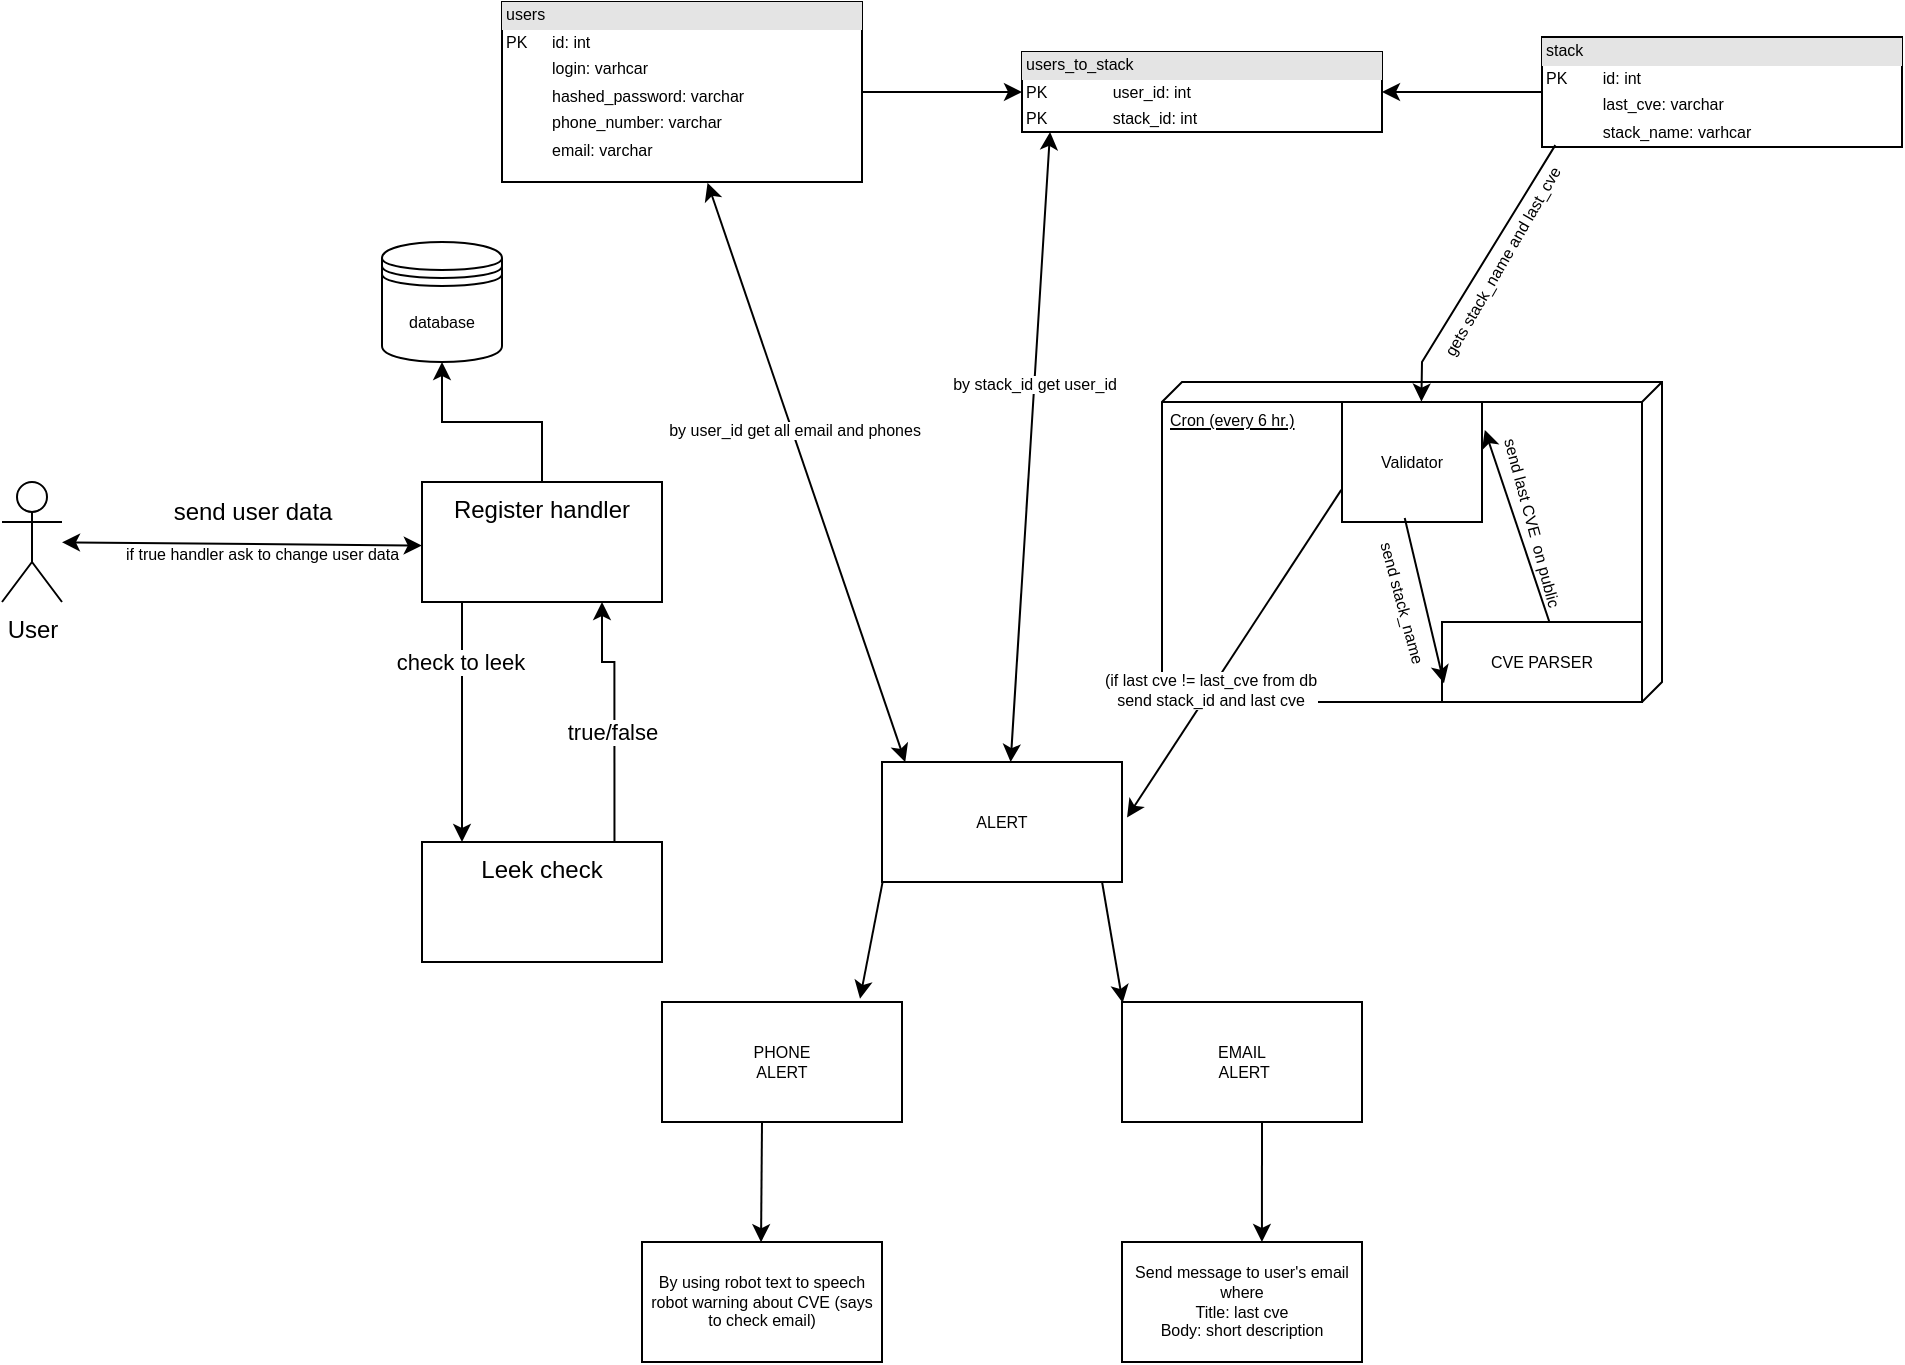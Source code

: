<mxfile version="20.4.0" type="device"><diagram name="Page-1" id="5f0bae14-7c28-e335-631c-24af17079c00"><mxGraphModel dx="1422" dy="772" grid="1" gridSize="10" guides="0" tooltips="1" connect="0" arrows="0" fold="1" page="1" pageScale="1" pageWidth="1100" pageHeight="850" background="none" math="0" shadow="0"><root><mxCell id="0"/><mxCell id="1" parent="0"/><mxCell id="bgq8rWoxs9BY9xjZVP8j-1" value="User" style="shape=umlActor;verticalLabelPosition=bottom;verticalAlign=top;html=1;outlineConnect=0;" vertex="1" parent="1"><mxGeometry x="60" y="300" width="30" height="60" as="geometry"/></mxCell><mxCell id="bgq8rWoxs9BY9xjZVP8j-9" value="" style="edgeStyle=orthogonalEdgeStyle;rounded=0;orthogonalLoop=1;jettySize=auto;html=1;exitX=0;exitY=1;exitDx=0;exitDy=0;" edge="1" parent="1" source="bgq8rWoxs9BY9xjZVP8j-6" target="bgq8rWoxs9BY9xjZVP8j-8"><mxGeometry relative="1" as="geometry"><Array as="points"><mxPoint x="290" y="360"/></Array></mxGeometry></mxCell><mxCell id="bgq8rWoxs9BY9xjZVP8j-12" value="check to leek" style="edgeLabel;html=1;align=center;verticalAlign=middle;resizable=0;points=[];" vertex="1" connectable="0" parent="bgq8rWoxs9BY9xjZVP8j-9"><mxGeometry x="-0.285" y="-1" relative="1" as="geometry"><mxPoint as="offset"/></mxGeometry></mxCell><mxCell id="bgq8rWoxs9BY9xjZVP8j-53" value="" style="edgeStyle=orthogonalEdgeStyle;rounded=0;orthogonalLoop=1;jettySize=auto;html=1;fontSize=8;" edge="1" parent="1" source="bgq8rWoxs9BY9xjZVP8j-6" target="bgq8rWoxs9BY9xjZVP8j-52"><mxGeometry relative="1" as="geometry"/></mxCell><mxCell id="bgq8rWoxs9BY9xjZVP8j-6" value="Register handler" style="whiteSpace=wrap;html=1;verticalAlign=top;" vertex="1" parent="1"><mxGeometry x="270" y="300" width="120" height="60" as="geometry"/></mxCell><mxCell id="bgq8rWoxs9BY9xjZVP8j-13" value="" style="edgeStyle=orthogonalEdgeStyle;rounded=0;orthogonalLoop=1;jettySize=auto;html=1;exitX=0.802;exitY=0.017;exitDx=0;exitDy=0;exitPerimeter=0;entryX=0.75;entryY=1;entryDx=0;entryDy=0;" edge="1" parent="1" source="bgq8rWoxs9BY9xjZVP8j-8" target="bgq8rWoxs9BY9xjZVP8j-6"><mxGeometry relative="1" as="geometry"><Array as="points"><mxPoint x="366" y="390"/><mxPoint x="360" y="390"/></Array></mxGeometry></mxCell><mxCell id="bgq8rWoxs9BY9xjZVP8j-14" value="true/false" style="edgeLabel;html=1;align=center;verticalAlign=middle;resizable=0;points=[];" vertex="1" connectable="0" parent="bgq8rWoxs9BY9xjZVP8j-13"><mxGeometry x="-0.111" y="1" relative="1" as="geometry"><mxPoint as="offset"/></mxGeometry></mxCell><mxCell id="bgq8rWoxs9BY9xjZVP8j-8" value="Leek check" style="whiteSpace=wrap;html=1;verticalAlign=top;" vertex="1" parent="1"><mxGeometry x="270" y="480" width="120" height="60" as="geometry"/></mxCell><mxCell id="bgq8rWoxs9BY9xjZVP8j-16" value="send user data" style="text;html=1;align=center;verticalAlign=middle;resizable=0;points=[];autosize=1;strokeColor=none;fillColor=none;" vertex="1" parent="1"><mxGeometry x="130" y="300" width="110" height="30" as="geometry"/></mxCell><mxCell id="bgq8rWoxs9BY9xjZVP8j-17" value="&lt;font style=&quot;font-size: 8px;&quot;&gt;if true handler ask to change user data&lt;/font&gt;" style="text;html=1;align=left;verticalAlign=middle;resizable=0;points=[];autosize=1;strokeColor=none;fillColor=none;" vertex="1" parent="1"><mxGeometry x="120" y="320" width="150" height="30" as="geometry"/></mxCell><mxCell id="bgq8rWoxs9BY9xjZVP8j-48" value="" style="edgeStyle=orthogonalEdgeStyle;rounded=0;orthogonalLoop=1;jettySize=auto;html=1;fontSize=8;" edge="1" parent="1" source="bgq8rWoxs9BY9xjZVP8j-45" target="bgq8rWoxs9BY9xjZVP8j-47"><mxGeometry relative="1" as="geometry"/></mxCell><mxCell id="bgq8rWoxs9BY9xjZVP8j-45" value="&lt;div style=&quot;box-sizing:border-box;width:100%;background:#e4e4e4;padding:2px;&quot;&gt;users&lt;br&gt;&lt;/div&gt;&lt;table style=&quot;width:100%;font-size:1em;&quot; cellspacing=&quot;0&quot; cellpadding=&quot;2&quot;&gt;&lt;tbody&gt;&lt;tr&gt;&lt;td&gt;PK&lt;/td&gt;&lt;td&gt;id: int&lt;br&gt;&lt;/td&gt;&lt;/tr&gt;&lt;tr&gt;&lt;td&gt;&lt;br&gt;&lt;/td&gt;&lt;td&gt;login: varhcar&lt;br&gt;&lt;/td&gt;&lt;/tr&gt;&lt;tr&gt;&lt;td&gt;&lt;br&gt;&lt;/td&gt;&lt;td&gt;hashed_password: varchar&lt;br&gt;&lt;/td&gt;&lt;/tr&gt;&lt;tr&gt;&lt;td&gt;&lt;br&gt;&lt;/td&gt;&lt;td&gt;phone_number: varchar&lt;br&gt;&lt;/td&gt;&lt;/tr&gt;&lt;tr&gt;&lt;td&gt;&lt;br&gt;&lt;/td&gt;&lt;td&gt;email: varchar&lt;br&gt;&lt;/td&gt;&lt;/tr&gt;&lt;tr&gt;&lt;td&gt;&lt;br&gt;&lt;/td&gt;&lt;td&gt;&lt;br&gt;&lt;/td&gt;&lt;/tr&gt;&lt;tr&gt;&lt;td&gt;&lt;br&gt;&lt;/td&gt;&lt;td&gt;&lt;br&gt;&lt;/td&gt;&lt;/tr&gt;&lt;tr&gt;&lt;td&gt;&lt;br&gt;&lt;/td&gt;&lt;td&gt;&lt;br&gt;&lt;/td&gt;&lt;/tr&gt;&lt;/tbody&gt;&lt;/table&gt;" style="verticalAlign=bottom;align=left;overflow=fill;html=1;fontSize=8;" vertex="1" parent="1"><mxGeometry x="310" y="60" width="180" height="90" as="geometry"/></mxCell><mxCell id="bgq8rWoxs9BY9xjZVP8j-47" value="&lt;div style=&quot;box-sizing:border-box;width:100%;background:#e4e4e4;padding:2px;&quot;&gt;users_to_stack&lt;br&gt;&lt;/div&gt;&lt;table style=&quot;width:100%;font-size:1em;&quot; cellspacing=&quot;0&quot; cellpadding=&quot;2&quot;&gt;&lt;tbody&gt;&lt;tr&gt;&lt;td&gt;PK&lt;/td&gt;&lt;td&gt;user_id: int&lt;br&gt;&lt;/td&gt;&lt;/tr&gt;&lt;tr&gt;&lt;td&gt;PK&lt;br&gt;&lt;/td&gt;&lt;td&gt;stack_id: int&lt;br&gt;&lt;/td&gt;&lt;/tr&gt;&lt;tr&gt;&lt;td&gt;&lt;br&gt;&lt;/td&gt;&lt;td&gt;&lt;br&gt;&lt;/td&gt;&lt;/tr&gt;&lt;tr&gt;&lt;td&gt;&lt;br&gt;&lt;/td&gt;&lt;td&gt;&lt;br&gt;&lt;/td&gt;&lt;/tr&gt;&lt;tr&gt;&lt;td&gt;&lt;br&gt;&lt;/td&gt;&lt;td&gt;&lt;br&gt;&lt;/td&gt;&lt;/tr&gt;&lt;/tbody&gt;&lt;/table&gt;" style="verticalAlign=bottom;align=left;overflow=fill;html=1;fontSize=8;" vertex="1" parent="1"><mxGeometry x="570" y="85" width="180" height="40" as="geometry"/></mxCell><mxCell id="bgq8rWoxs9BY9xjZVP8j-51" value="" style="edgeStyle=orthogonalEdgeStyle;rounded=0;orthogonalLoop=1;jettySize=auto;html=1;fontSize=8;" edge="1" parent="1" source="bgq8rWoxs9BY9xjZVP8j-49" target="bgq8rWoxs9BY9xjZVP8j-47"><mxGeometry relative="1" as="geometry"/></mxCell><mxCell id="bgq8rWoxs9BY9xjZVP8j-49" value="&lt;div style=&quot;box-sizing:border-box;width:100%;background:#e4e4e4;padding:2px;&quot;&gt;stack&lt;br&gt;&lt;/div&gt;&lt;table style=&quot;width:100%;font-size:1em;&quot; cellspacing=&quot;0&quot; cellpadding=&quot;2&quot;&gt;&lt;tbody&gt;&lt;tr&gt;&lt;td&gt;PK&lt;/td&gt;&lt;td&gt;id: int&lt;br&gt;&lt;/td&gt;&lt;/tr&gt;&lt;tr&gt;&lt;td&gt;&lt;br&gt;&lt;/td&gt;&lt;td&gt;last_cve: varchar&lt;br&gt;&lt;/td&gt;&lt;/tr&gt;&lt;tr&gt;&lt;td&gt;&lt;br&gt;&lt;/td&gt;&lt;td&gt;stack_name: varhcar&lt;br&gt;&lt;/td&gt;&lt;/tr&gt;&lt;tr&gt;&lt;td&gt;&lt;br&gt;&lt;/td&gt;&lt;td&gt;&lt;br&gt;&lt;/td&gt;&lt;/tr&gt;&lt;tr&gt;&lt;td&gt;&lt;br&gt;&lt;/td&gt;&lt;td&gt;&lt;br&gt;&lt;/td&gt;&lt;/tr&gt;&lt;tr&gt;&lt;td&gt;&lt;br&gt;&lt;/td&gt;&lt;td&gt;&lt;br&gt;&lt;/td&gt;&lt;/tr&gt;&lt;tr&gt;&lt;td&gt;&lt;br&gt;&lt;/td&gt;&lt;td&gt;&lt;br&gt;&lt;/td&gt;&lt;/tr&gt;&lt;/tbody&gt;&lt;/table&gt;" style="verticalAlign=bottom;align=left;overflow=fill;html=1;fontSize=8;" vertex="1" parent="1"><mxGeometry x="830" y="77.5" width="180" height="55" as="geometry"/></mxCell><mxCell id="bgq8rWoxs9BY9xjZVP8j-52" value="database" style="shape=datastore;whiteSpace=wrap;html=1;fontSize=8;" vertex="1" parent="1"><mxGeometry x="250" y="180" width="60" height="60" as="geometry"/></mxCell><mxCell id="bgq8rWoxs9BY9xjZVP8j-55" value="" style="endArrow=classic;startArrow=classic;html=1;rounded=0;fontSize=8;entryX=-0.001;entryY=0.53;entryDx=0;entryDy=0;entryPerimeter=0;" edge="1" parent="1" source="bgq8rWoxs9BY9xjZVP8j-1" target="bgq8rWoxs9BY9xjZVP8j-6"><mxGeometry width="50" height="50" relative="1" as="geometry"><mxPoint x="150" y="350" as="sourcePoint"/><mxPoint x="200" y="300" as="targetPoint"/></mxGeometry></mxCell><mxCell id="bgq8rWoxs9BY9xjZVP8j-56" value="Cron (every 6 hr.)" style="verticalAlign=top;align=left;spacingTop=8;spacingLeft=2;spacingRight=12;shape=cube;size=10;direction=south;fontStyle=4;html=1;fontSize=8;" vertex="1" parent="1"><mxGeometry x="640" y="250" width="250" height="160" as="geometry"/></mxCell><mxCell id="bgq8rWoxs9BY9xjZVP8j-57" value="CVE PARSER" style="rounded=0;whiteSpace=wrap;html=1;fontSize=8;" vertex="1" parent="1"><mxGeometry x="780" y="370" width="100" height="40" as="geometry"/></mxCell><mxCell id="bgq8rWoxs9BY9xjZVP8j-58" value="" style="endArrow=classic;html=1;rounded=0;fontSize=8;exitX=0.037;exitY=0.983;exitDx=0;exitDy=0;exitPerimeter=0;entryX=0.567;entryY=-0.003;entryDx=0;entryDy=0;entryPerimeter=0;" edge="1" parent="1" source="bgq8rWoxs9BY9xjZVP8j-49" target="bgq8rWoxs9BY9xjZVP8j-60"><mxGeometry width="50" height="50" relative="1" as="geometry"><mxPoint x="790" y="230" as="sourcePoint"/><mxPoint x="840" y="180" as="targetPoint"/><Array as="points"><mxPoint x="770" y="240"/></Array></mxGeometry></mxCell><mxCell id="bgq8rWoxs9BY9xjZVP8j-59" value="gets stack_name and last_cve" style="text;html=1;align=center;verticalAlign=middle;resizable=0;points=[];autosize=1;strokeColor=none;fillColor=none;fontSize=8;rotation=-60;" vertex="1" parent="1"><mxGeometry x="750" y="180" width="120" height="20" as="geometry"/></mxCell><mxCell id="bgq8rWoxs9BY9xjZVP8j-60" value="Validator&lt;br&gt;" style="rounded=0;whiteSpace=wrap;html=1;fontSize=8;" vertex="1" parent="1"><mxGeometry x="730" y="260" width="70" height="60" as="geometry"/></mxCell><mxCell id="bgq8rWoxs9BY9xjZVP8j-61" value="" style="endArrow=classic;html=1;rounded=0;fontSize=8;entryX=0.01;entryY=0.767;entryDx=0;entryDy=0;entryPerimeter=0;exitX=0.448;exitY=0.967;exitDx=0;exitDy=0;exitPerimeter=0;" edge="1" parent="1" source="bgq8rWoxs9BY9xjZVP8j-60" target="bgq8rWoxs9BY9xjZVP8j-57"><mxGeometry width="50" height="50" relative="1" as="geometry"><mxPoint x="690" y="340" as="sourcePoint"/><mxPoint x="740" y="290" as="targetPoint"/></mxGeometry></mxCell><mxCell id="bgq8rWoxs9BY9xjZVP8j-62" value="send stack_name" style="text;html=1;align=center;verticalAlign=middle;resizable=0;points=[];autosize=1;strokeColor=none;fillColor=none;fontSize=8;rotation=75;" vertex="1" parent="1"><mxGeometry x="720" y="350" width="80" height="20" as="geometry"/></mxCell><mxCell id="bgq8rWoxs9BY9xjZVP8j-64" value="" style="endArrow=classic;html=1;rounded=0;fontSize=8;exitX=0.537;exitY=0;exitDx=0;exitDy=0;exitPerimeter=0;entryX=1.02;entryY=0.233;entryDx=0;entryDy=0;entryPerimeter=0;" edge="1" parent="1" source="bgq8rWoxs9BY9xjZVP8j-57" target="bgq8rWoxs9BY9xjZVP8j-60"><mxGeometry width="50" height="50" relative="1" as="geometry"><mxPoint x="850" y="340" as="sourcePoint"/><mxPoint x="900" y="290" as="targetPoint"/></mxGeometry></mxCell><mxCell id="bgq8rWoxs9BY9xjZVP8j-65" value="&lt;font style=&quot;font-size: 8px;&quot;&gt;send last CVE&amp;nbsp; on public&lt;/font&gt;" style="text;html=1;align=center;verticalAlign=middle;resizable=0;points=[];autosize=1;strokeColor=none;fillColor=none;fontSize=8;rotation=75;strokeWidth=0;" vertex="1" parent="1"><mxGeometry x="770" y="310" width="110" height="20" as="geometry"/></mxCell><mxCell id="bgq8rWoxs9BY9xjZVP8j-68" value="ALERT" style="whiteSpace=wrap;html=1;strokeWidth=1;fontSize=8;" vertex="1" parent="1"><mxGeometry x="500" y="440" width="120" height="60" as="geometry"/></mxCell><mxCell id="bgq8rWoxs9BY9xjZVP8j-75" value="" style="endArrow=classic;startArrow=classic;html=1;rounded=0;fontSize=8;exitX=0.536;exitY=0.001;exitDx=0;exitDy=0;exitPerimeter=0;entryX=0.078;entryY=0.999;entryDx=0;entryDy=0;entryPerimeter=0;" edge="1" parent="1" source="bgq8rWoxs9BY9xjZVP8j-68" target="bgq8rWoxs9BY9xjZVP8j-47"><mxGeometry width="50" height="50" relative="1" as="geometry"><mxPoint x="540" y="240" as="sourcePoint"/><mxPoint x="590" y="190" as="targetPoint"/></mxGeometry></mxCell><mxCell id="bgq8rWoxs9BY9xjZVP8j-78" value="by stack_id get user_id" style="edgeLabel;html=1;align=center;verticalAlign=middle;resizable=0;points=[];fontSize=8;" vertex="1" connectable="0" parent="bgq8rWoxs9BY9xjZVP8j-75"><mxGeometry x="0.204" relative="1" as="geometry"><mxPoint as="offset"/></mxGeometry></mxCell><mxCell id="bgq8rWoxs9BY9xjZVP8j-80" value="" style="endArrow=classic;startArrow=classic;html=1;rounded=0;fontSize=8;entryX=0.571;entryY=1.004;entryDx=0;entryDy=0;entryPerimeter=0;exitX=0.097;exitY=0.001;exitDx=0;exitDy=0;exitPerimeter=0;" edge="1" parent="1" source="bgq8rWoxs9BY9xjZVP8j-68" target="bgq8rWoxs9BY9xjZVP8j-45"><mxGeometry width="50" height="50" relative="1" as="geometry"><mxPoint x="420" y="230" as="sourcePoint"/><mxPoint x="470" y="180" as="targetPoint"/></mxGeometry></mxCell><mxCell id="bgq8rWoxs9BY9xjZVP8j-81" value="by user_id get all email and phones" style="edgeLabel;html=1;align=center;verticalAlign=middle;resizable=0;points=[];fontSize=8;" vertex="1" connectable="0" parent="bgq8rWoxs9BY9xjZVP8j-80"><mxGeometry x="0.147" y="-1" relative="1" as="geometry"><mxPoint as="offset"/></mxGeometry></mxCell><mxCell id="bgq8rWoxs9BY9xjZVP8j-84" value="" style="endArrow=classic;html=1;rounded=0;fontSize=8;entryX=1.021;entryY=0.462;entryDx=0;entryDy=0;entryPerimeter=0;exitX=-0.005;exitY=0.732;exitDx=0;exitDy=0;exitPerimeter=0;" edge="1" parent="1" source="bgq8rWoxs9BY9xjZVP8j-60" target="bgq8rWoxs9BY9xjZVP8j-68"><mxGeometry width="50" height="50" relative="1" as="geometry"><mxPoint x="570" y="370" as="sourcePoint"/><mxPoint x="620" y="320" as="targetPoint"/></mxGeometry></mxCell><mxCell id="bgq8rWoxs9BY9xjZVP8j-85" value="(if last cve != last_cve from db&lt;br&gt;send stack_id and last cve" style="edgeLabel;html=1;align=center;verticalAlign=middle;resizable=0;points=[];fontSize=8;" vertex="1" connectable="0" parent="bgq8rWoxs9BY9xjZVP8j-84"><mxGeometry x="0.222" y="-1" relative="1" as="geometry"><mxPoint as="offset"/></mxGeometry></mxCell><mxCell id="bgq8rWoxs9BY9xjZVP8j-86" value="&lt;div&gt;PHONE&lt;/div&gt;&lt;div&gt;ALERT&lt;/div&gt;" style="rounded=0;whiteSpace=wrap;html=1;strokeWidth=1;fontSize=8;" vertex="1" parent="1"><mxGeometry x="390" y="560" width="120" height="60" as="geometry"/></mxCell><mxCell id="bgq8rWoxs9BY9xjZVP8j-87" value="&lt;div&gt;EMAIL &lt;br&gt;&lt;/div&gt;&lt;div&gt;&amp;nbsp;ALERT&lt;/div&gt;" style="rounded=0;whiteSpace=wrap;html=1;strokeWidth=1;fontSize=8;" vertex="1" parent="1"><mxGeometry x="620" y="560" width="120" height="60" as="geometry"/></mxCell><mxCell id="bgq8rWoxs9BY9xjZVP8j-88" value="" style="endArrow=classic;html=1;rounded=0;fontSize=8;entryX=0.825;entryY=-0.028;entryDx=0;entryDy=0;entryPerimeter=0;exitX=0.003;exitY=0.995;exitDx=0;exitDy=0;exitPerimeter=0;" edge="1" parent="1" source="bgq8rWoxs9BY9xjZVP8j-68" target="bgq8rWoxs9BY9xjZVP8j-86"><mxGeometry width="50" height="50" relative="1" as="geometry"><mxPoint x="480" y="540" as="sourcePoint"/><mxPoint x="530" y="490" as="targetPoint"/></mxGeometry></mxCell><mxCell id="bgq8rWoxs9BY9xjZVP8j-89" value="" style="endArrow=classic;html=1;rounded=0;fontSize=8;exitX=0.917;exitY=1;exitDx=0;exitDy=0;exitPerimeter=0;entryX=0.003;entryY=0.007;entryDx=0;entryDy=0;entryPerimeter=0;" edge="1" parent="1" source="bgq8rWoxs9BY9xjZVP8j-68" target="bgq8rWoxs9BY9xjZVP8j-87"><mxGeometry width="50" height="50" relative="1" as="geometry"><mxPoint x="750" y="540" as="sourcePoint"/><mxPoint x="800" y="490" as="targetPoint"/></mxGeometry></mxCell><mxCell id="bgq8rWoxs9BY9xjZVP8j-91" value="By using robot text to speech robot warning about CVE (says to check email)" style="rounded=0;whiteSpace=wrap;html=1;strokeWidth=1;fontSize=8;" vertex="1" parent="1"><mxGeometry x="380" y="680" width="120" height="60" as="geometry"/></mxCell><mxCell id="bgq8rWoxs9BY9xjZVP8j-92" value="Send message to user's email where&lt;br&gt;Title: last cve&lt;br&gt;Body: short description" style="rounded=0;whiteSpace=wrap;html=1;strokeWidth=1;fontSize=8;" vertex="1" parent="1"><mxGeometry x="620" y="680" width="120" height="60" as="geometry"/></mxCell><mxCell id="bgq8rWoxs9BY9xjZVP8j-94" value="" style="endArrow=classic;html=1;rounded=0;fontSize=8;entryX=0.496;entryY=0.002;entryDx=0;entryDy=0;entryPerimeter=0;" edge="1" parent="1" target="bgq8rWoxs9BY9xjZVP8j-91"><mxGeometry width="50" height="50" relative="1" as="geometry"><mxPoint x="440" y="620" as="sourcePoint"/><mxPoint x="450" y="630" as="targetPoint"/></mxGeometry></mxCell><mxCell id="bgq8rWoxs9BY9xjZVP8j-95" value="" style="endArrow=classic;html=1;rounded=0;fontSize=8;entryX=0.583;entryY=0;entryDx=0;entryDy=0;entryPerimeter=0;" edge="1" parent="1" target="bgq8rWoxs9BY9xjZVP8j-92"><mxGeometry width="50" height="50" relative="1" as="geometry"><mxPoint x="690" y="620" as="sourcePoint"/><mxPoint x="840" y="630" as="targetPoint"/></mxGeometry></mxCell></root></mxGraphModel></diagram></mxfile>